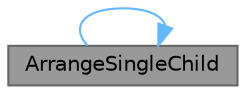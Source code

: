 digraph "ArrangeSingleChild"
{
 // INTERACTIVE_SVG=YES
 // LATEX_PDF_SIZE
  bgcolor="transparent";
  edge [fontname=Helvetica,fontsize=10,labelfontname=Helvetica,labelfontsize=10];
  node [fontname=Helvetica,fontsize=10,shape=box,height=0.2,width=0.4];
  rankdir="LR";
  Node1 [id="Node000001",label="ArrangeSingleChild",height=0.2,width=0.4,color="gray40", fillcolor="grey60", style="filled", fontcolor="black",tooltip="Arrange a ChildSlot within the AllottedGeometry and populate ArrangedChildren with the arranged resul..."];
  Node1 -> Node1 [id="edge1_Node000001_Node000001",color="steelblue1",style="solid",tooltip=" "];
}

